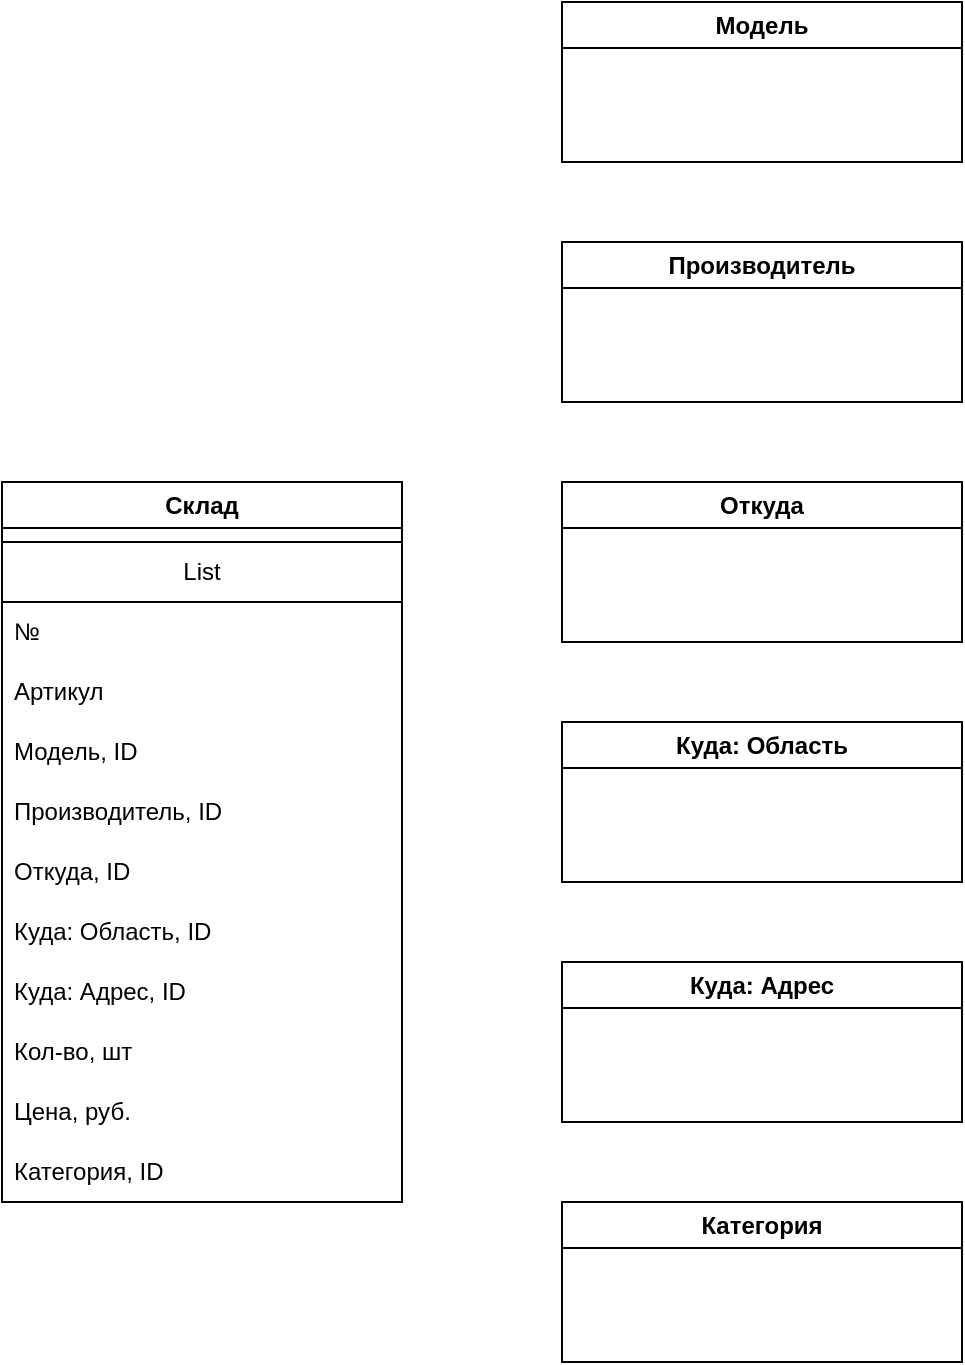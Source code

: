 <mxfile version="23.0.2" type="github">
  <diagram name="Страница — 1" id="iiY84fL7lKHI_6B-AdGC">
    <mxGraphModel dx="712" dy="774" grid="1" gridSize="10" guides="1" tooltips="1" connect="1" arrows="1" fold="1" page="1" pageScale="1" pageWidth="1169" pageHeight="827" math="0" shadow="0">
      <root>
        <mxCell id="0" />
        <mxCell id="1" parent="0" />
        <mxCell id="8DKpkcI0aDm_iJhaxFEY-73" value="Категория" style="swimlane;whiteSpace=wrap;html=1;" vertex="1" parent="1">
          <mxGeometry x="920" y="640" width="200" height="80" as="geometry" />
        </mxCell>
        <mxCell id="8DKpkcI0aDm_iJhaxFEY-74" value="Модель" style="swimlane;whiteSpace=wrap;html=1;startSize=23;" vertex="1" parent="1">
          <mxGeometry x="920" y="40" width="200" height="80" as="geometry" />
        </mxCell>
        <mxCell id="8DKpkcI0aDm_iJhaxFEY-78" value="Производитель" style="swimlane;whiteSpace=wrap;html=1;" vertex="1" parent="1">
          <mxGeometry x="920" y="160" width="200" height="80" as="geometry" />
        </mxCell>
        <mxCell id="8DKpkcI0aDm_iJhaxFEY-80" value="Откуда" style="swimlane;whiteSpace=wrap;html=1;" vertex="1" parent="1">
          <mxGeometry x="920" y="280" width="200" height="80" as="geometry" />
        </mxCell>
        <mxCell id="8DKpkcI0aDm_iJhaxFEY-81" value="Куда: Область" style="swimlane;whiteSpace=wrap;html=1;" vertex="1" parent="1">
          <mxGeometry x="920" y="400" width="200" height="80" as="geometry" />
        </mxCell>
        <mxCell id="8DKpkcI0aDm_iJhaxFEY-82" value="Куда: Адрес" style="swimlane;whiteSpace=wrap;html=1;" vertex="1" parent="1">
          <mxGeometry x="920" y="520" width="200" height="80" as="geometry" />
        </mxCell>
        <mxCell id="8DKpkcI0aDm_iJhaxFEY-83" value="Склад" style="swimlane;whiteSpace=wrap;html=1;" vertex="1" parent="1">
          <mxGeometry x="640" y="280" width="200" height="360" as="geometry" />
        </mxCell>
        <mxCell id="8DKpkcI0aDm_iJhaxFEY-84" value="List" style="swimlane;fontStyle=0;childLayout=stackLayout;horizontal=1;startSize=30;horizontalStack=0;resizeParent=1;resizeParentMax=0;resizeLast=0;collapsible=1;marginBottom=0;whiteSpace=wrap;html=1;" vertex="1" parent="8DKpkcI0aDm_iJhaxFEY-83">
          <mxGeometry y="30" width="200" height="330" as="geometry" />
        </mxCell>
        <mxCell id="8DKpkcI0aDm_iJhaxFEY-85" value="№" style="text;strokeColor=none;fillColor=none;align=left;verticalAlign=middle;spacingLeft=4;spacingRight=4;overflow=hidden;points=[[0,0.5],[1,0.5]];portConstraint=eastwest;rotatable=0;whiteSpace=wrap;html=1;" vertex="1" parent="8DKpkcI0aDm_iJhaxFEY-84">
          <mxGeometry y="30" width="200" height="30" as="geometry" />
        </mxCell>
        <mxCell id="8DKpkcI0aDm_iJhaxFEY-86" value="Артикул" style="text;strokeColor=none;fillColor=none;align=left;verticalAlign=middle;spacingLeft=4;spacingRight=4;overflow=hidden;points=[[0,0.5],[1,0.5]];portConstraint=eastwest;rotatable=0;whiteSpace=wrap;html=1;" vertex="1" parent="8DKpkcI0aDm_iJhaxFEY-84">
          <mxGeometry y="60" width="200" height="30" as="geometry" />
        </mxCell>
        <mxCell id="8DKpkcI0aDm_iJhaxFEY-87" value="Модель, ID" style="text;strokeColor=none;fillColor=none;align=left;verticalAlign=middle;spacingLeft=4;spacingRight=4;overflow=hidden;points=[[0,0.5],[1,0.5]];portConstraint=eastwest;rotatable=0;whiteSpace=wrap;html=1;" vertex="1" parent="8DKpkcI0aDm_iJhaxFEY-84">
          <mxGeometry y="90" width="200" height="30" as="geometry" />
        </mxCell>
        <mxCell id="8DKpkcI0aDm_iJhaxFEY-88" value="Производитель, ID" style="text;strokeColor=none;fillColor=none;align=left;verticalAlign=middle;spacingLeft=4;spacingRight=4;overflow=hidden;points=[[0,0.5],[1,0.5]];portConstraint=eastwest;rotatable=0;whiteSpace=wrap;html=1;" vertex="1" parent="8DKpkcI0aDm_iJhaxFEY-84">
          <mxGeometry y="120" width="200" height="30" as="geometry" />
        </mxCell>
        <mxCell id="8DKpkcI0aDm_iJhaxFEY-89" value="Откуда, ID" style="text;strokeColor=none;fillColor=none;align=left;verticalAlign=middle;spacingLeft=4;spacingRight=4;overflow=hidden;points=[[0,0.5],[1,0.5]];portConstraint=eastwest;rotatable=0;whiteSpace=wrap;html=1;" vertex="1" parent="8DKpkcI0aDm_iJhaxFEY-84">
          <mxGeometry y="150" width="200" height="30" as="geometry" />
        </mxCell>
        <mxCell id="8DKpkcI0aDm_iJhaxFEY-90" value="Куда: Область, ID" style="text;strokeColor=none;fillColor=none;align=left;verticalAlign=middle;spacingLeft=4;spacingRight=4;overflow=hidden;points=[[0,0.5],[1,0.5]];portConstraint=eastwest;rotatable=0;whiteSpace=wrap;html=1;" vertex="1" parent="8DKpkcI0aDm_iJhaxFEY-84">
          <mxGeometry y="180" width="200" height="30" as="geometry" />
        </mxCell>
        <mxCell id="8DKpkcI0aDm_iJhaxFEY-92" value="Куда: Адрес, ID" style="text;strokeColor=none;fillColor=none;align=left;verticalAlign=middle;spacingLeft=4;spacingRight=4;overflow=hidden;points=[[0,0.5],[1,0.5]];portConstraint=eastwest;rotatable=0;whiteSpace=wrap;html=1;" vertex="1" parent="8DKpkcI0aDm_iJhaxFEY-84">
          <mxGeometry y="210" width="200" height="30" as="geometry" />
        </mxCell>
        <mxCell id="8DKpkcI0aDm_iJhaxFEY-93" value="Кол-во, шт" style="text;strokeColor=none;fillColor=none;align=left;verticalAlign=middle;spacingLeft=4;spacingRight=4;overflow=hidden;points=[[0,0.5],[1,0.5]];portConstraint=eastwest;rotatable=0;whiteSpace=wrap;html=1;" vertex="1" parent="8DKpkcI0aDm_iJhaxFEY-84">
          <mxGeometry y="240" width="200" height="30" as="geometry" />
        </mxCell>
        <mxCell id="8DKpkcI0aDm_iJhaxFEY-94" value="Цена, руб." style="text;strokeColor=none;fillColor=none;align=left;verticalAlign=middle;spacingLeft=4;spacingRight=4;overflow=hidden;points=[[0,0.5],[1,0.5]];portConstraint=eastwest;rotatable=0;whiteSpace=wrap;html=1;" vertex="1" parent="8DKpkcI0aDm_iJhaxFEY-84">
          <mxGeometry y="270" width="200" height="30" as="geometry" />
        </mxCell>
        <mxCell id="8DKpkcI0aDm_iJhaxFEY-95" value="Категория, ID" style="text;strokeColor=none;fillColor=none;align=left;verticalAlign=middle;spacingLeft=4;spacingRight=4;overflow=hidden;points=[[0,0.5],[1,0.5]];portConstraint=eastwest;rotatable=0;whiteSpace=wrap;html=1;" vertex="1" parent="8DKpkcI0aDm_iJhaxFEY-84">
          <mxGeometry y="300" width="200" height="30" as="geometry" />
        </mxCell>
      </root>
    </mxGraphModel>
  </diagram>
</mxfile>
